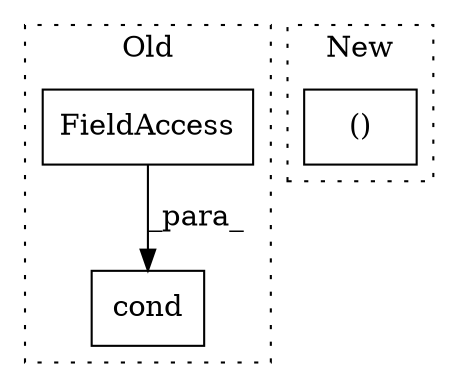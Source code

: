 digraph G {
subgraph cluster0 {
1 [label="cond" a="32" s="31890,31978" l="5,1" shape="box"];
3 [label="FieldAccess" a="22" s="31904" l="20" shape="box"];
label = "Old";
style="dotted";
}
subgraph cluster1 {
2 [label="()" a="106" s="35021" l="20" shape="box"];
label = "New";
style="dotted";
}
3 -> 1 [label="_para_"];
}